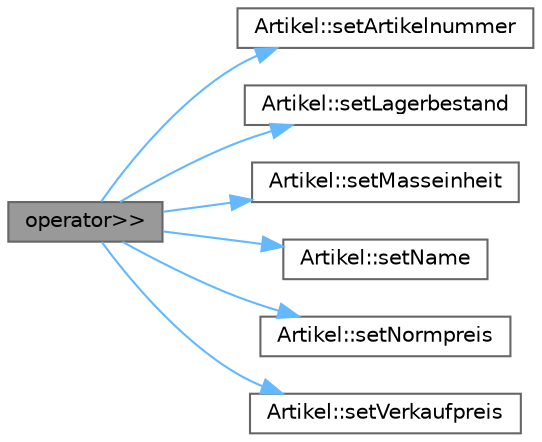 digraph "operator&gt;&gt;"
{
 // INTERACTIVE_SVG=YES
 // LATEX_PDF_SIZE
  bgcolor="transparent";
  edge [fontname=Helvetica,fontsize=10,labelfontname=Helvetica,labelfontsize=10];
  node [fontname=Helvetica,fontsize=10,shape=box,height=0.2,width=0.4];
  rankdir="LR";
  Node1 [id="Node000001",label="operator\>\>",height=0.2,width=0.4,color="gray40", fillcolor="grey60", style="filled", fontcolor="black",tooltip="Überladen des Eingabeoperators für die Artikelklasse."];
  Node1 -> Node2 [id="edge1_Node000001_Node000002",color="steelblue1",style="solid",tooltip=" "];
  Node2 [id="Node000002",label="Artikel::setArtikelnummer",height=0.2,width=0.4,color="grey40", fillcolor="white", style="filled",URL="$classArtikel.html#aa3c19491e117cf8c72c168a6a64b1663",tooltip="Setzt die Artikelnummer des Artikels."];
  Node1 -> Node3 [id="edge2_Node000001_Node000003",color="steelblue1",style="solid",tooltip=" "];
  Node3 [id="Node000003",label="Artikel::setLagerbestand",height=0.2,width=0.4,color="grey40", fillcolor="white", style="filled",URL="$classArtikel.html#ada867198ef58d55e7515812983fe71c3",tooltip="Setzt den Lagerbestand des Artikels."];
  Node1 -> Node4 [id="edge3_Node000001_Node000004",color="steelblue1",style="solid",tooltip=" "];
  Node4 [id="Node000004",label="Artikel::setMasseinheit",height=0.2,width=0.4,color="grey40", fillcolor="white", style="filled",URL="$classArtikel.html#a238b06b2d69a41b69c145d92859889f9",tooltip="Setzt die Masseinheit des Artikels."];
  Node1 -> Node5 [id="edge4_Node000001_Node000005",color="steelblue1",style="solid",tooltip=" "];
  Node5 [id="Node000005",label="Artikel::setName",height=0.2,width=0.4,color="grey40", fillcolor="white", style="filled",URL="$classArtikel.html#a9d7acb4495b74dc82ed6f6e63b97270d",tooltip="Setzt den Namen des Artikels."];
  Node1 -> Node6 [id="edge5_Node000001_Node000006",color="steelblue1",style="solid",tooltip=" "];
  Node6 [id="Node000006",label="Artikel::setNormpreis",height=0.2,width=0.4,color="grey40", fillcolor="white", style="filled",URL="$classArtikel.html#a347ef535f08ce2ff802a8e2c73b37fd5",tooltip="Setzt den Normalpreis des Artikels."];
  Node1 -> Node7 [id="edge6_Node000001_Node000007",color="steelblue1",style="solid",tooltip=" "];
  Node7 [id="Node000007",label="Artikel::setVerkaufpreis",height=0.2,width=0.4,color="grey40", fillcolor="white", style="filled",URL="$classArtikel.html#a43c3c148333da4650007c453c091cb51",tooltip="Setzt den Verkaufspreis des Artikels."];
}
